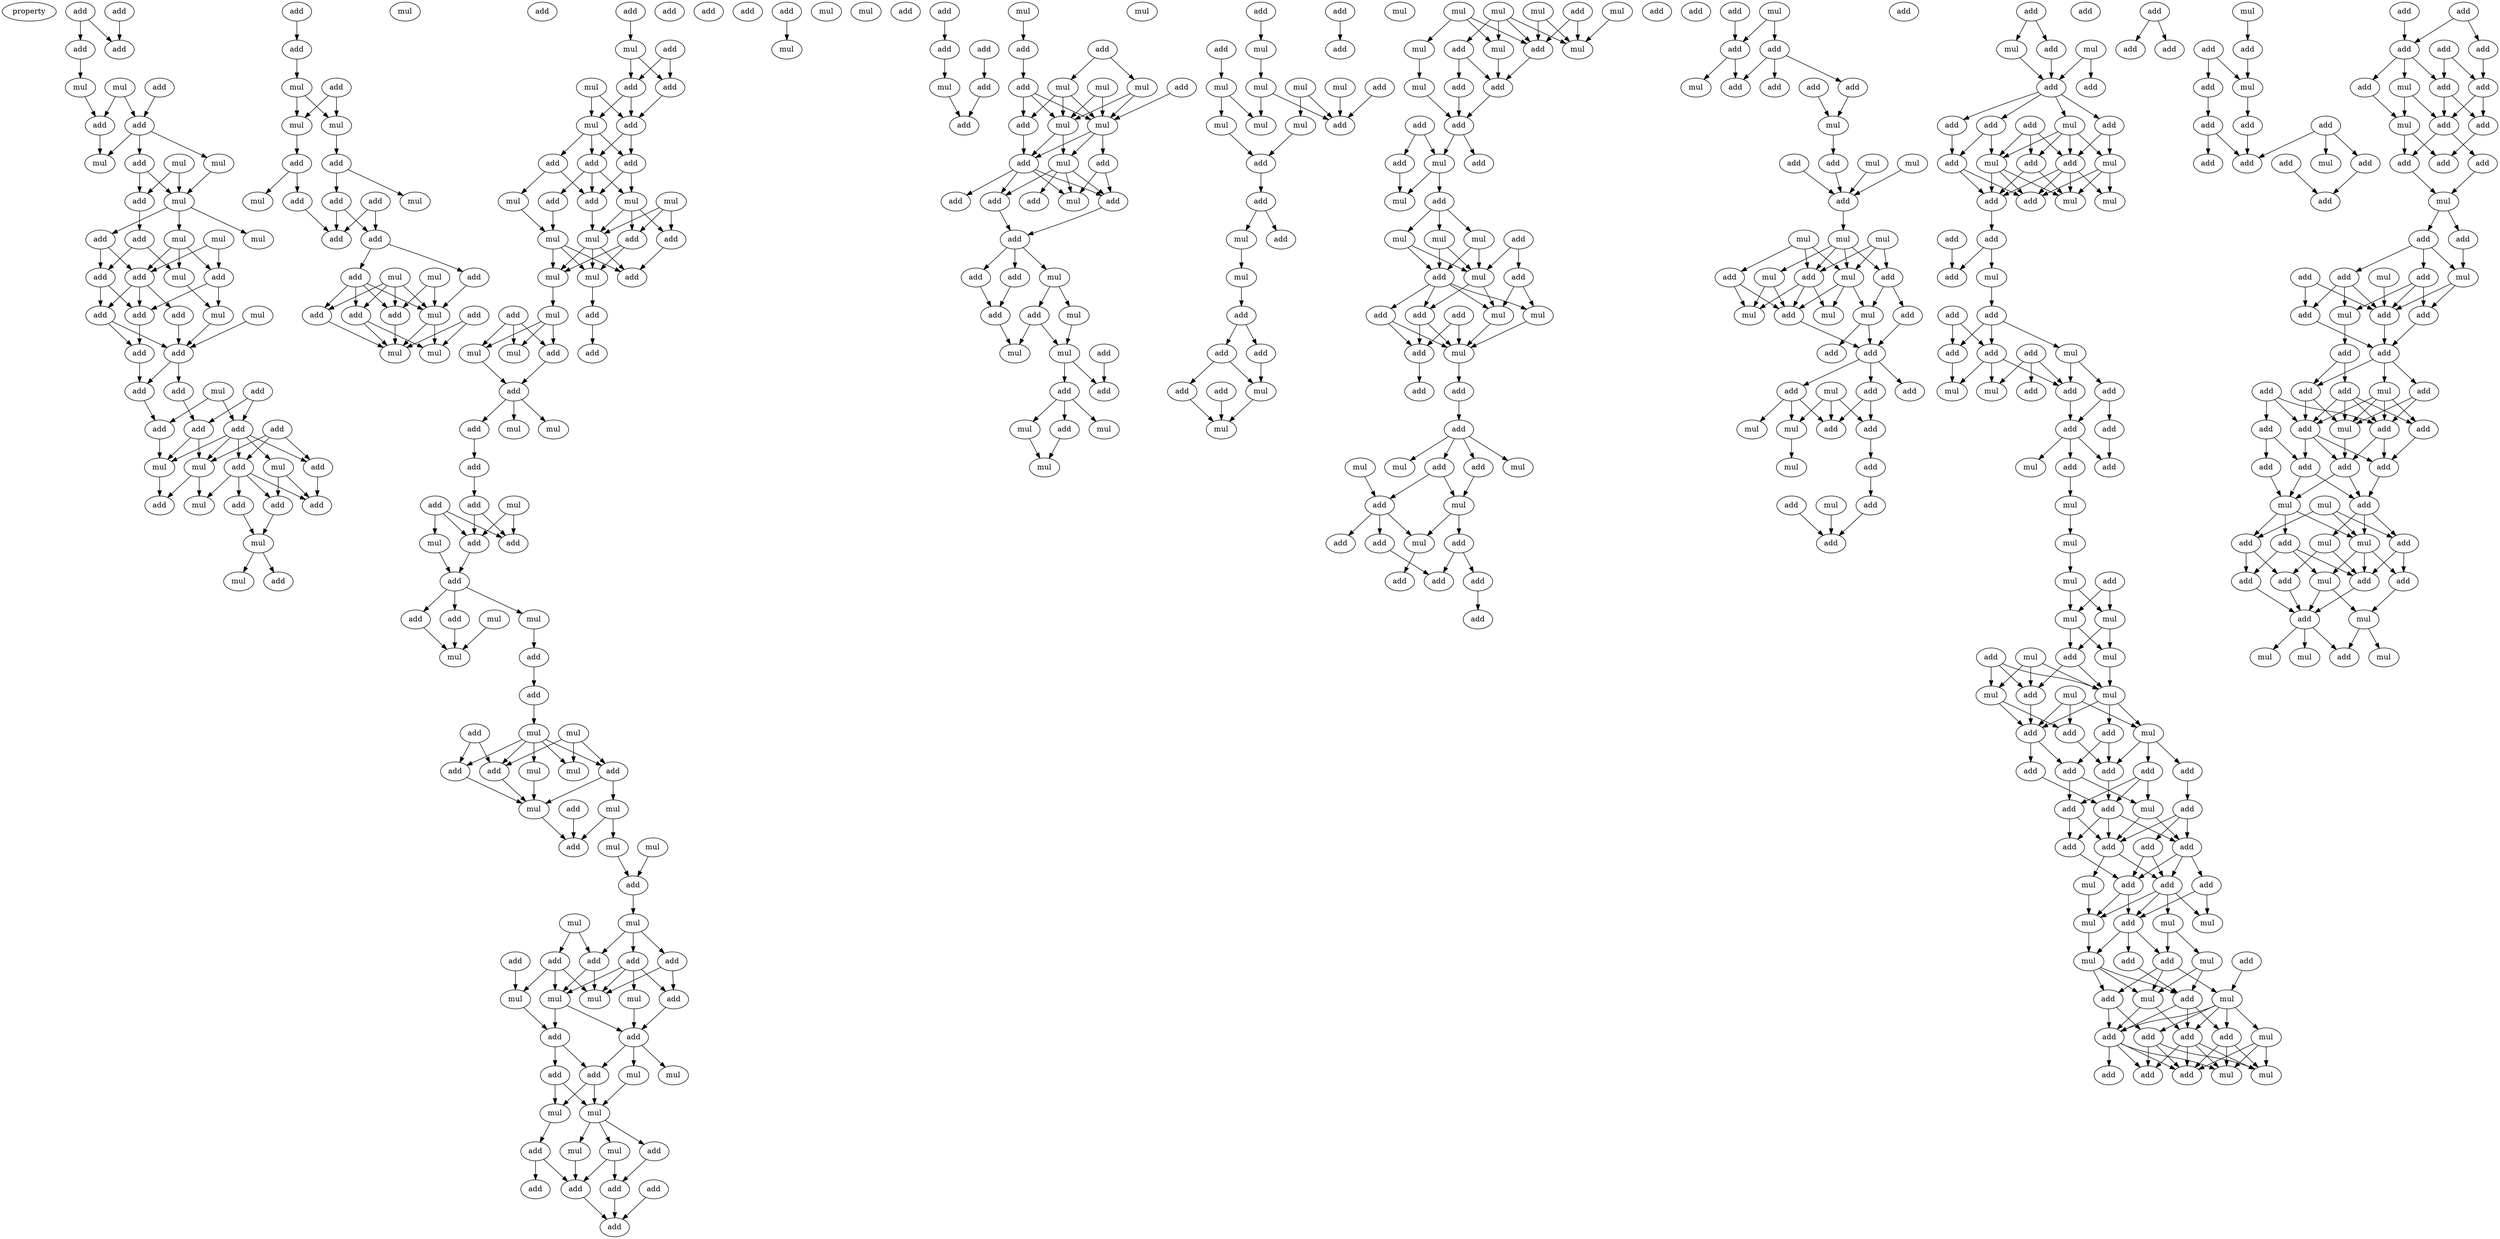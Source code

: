 digraph {
    node [fontcolor=black]
    property [mul=2,lf=1.0]
    0 [ label = add ];
    1 [ label = add ];
    2 [ label = add ];
    3 [ label = add ];
    4 [ label = mul ];
    5 [ label = add ];
    6 [ label = mul ];
    7 [ label = add ];
    8 [ label = add ];
    9 [ label = mul ];
    10 [ label = add ];
    11 [ label = mul ];
    12 [ label = mul ];
    13 [ label = add ];
    14 [ label = mul ];
    15 [ label = mul ];
    16 [ label = mul ];
    17 [ label = add ];
    18 [ label = mul ];
    19 [ label = add ];
    20 [ label = add ];
    21 [ label = add ];
    22 [ label = add ];
    23 [ label = mul ];
    24 [ label = mul ];
    25 [ label = mul ];
    26 [ label = add ];
    27 [ label = add ];
    28 [ label = add ];
    29 [ label = add ];
    30 [ label = add ];
    31 [ label = add ];
    32 [ label = add ];
    33 [ label = add ];
    34 [ label = mul ];
    35 [ label = add ];
    36 [ label = add ];
    37 [ label = add ];
    38 [ label = add ];
    39 [ label = mul ];
    40 [ label = add ];
    41 [ label = mul ];
    42 [ label = mul ];
    43 [ label = add ];
    44 [ label = add ];
    45 [ label = mul ];
    46 [ label = add ];
    47 [ label = add ];
    48 [ label = add ];
    49 [ label = mul ];
    50 [ label = add ];
    51 [ label = mul ];
    52 [ label = mul ];
    53 [ label = add ];
    54 [ label = add ];
    55 [ label = mul ];
    56 [ label = add ];
    57 [ label = add ];
    58 [ label = mul ];
    59 [ label = mul ];
    60 [ label = add ];
    61 [ label = add ];
    62 [ label = add ];
    63 [ label = mul ];
    64 [ label = add ];
    65 [ label = add ];
    66 [ label = mul ];
    67 [ label = add ];
    68 [ label = add ];
    69 [ label = mul ];
    70 [ label = mul ];
    71 [ label = add ];
    72 [ label = add ];
    73 [ label = add ];
    74 [ label = add ];
    75 [ label = add ];
    76 [ label = add ];
    77 [ label = mul ];
    78 [ label = mul ];
    79 [ label = mul ];
    80 [ label = add ];
    81 [ label = add ];
    82 [ label = mul ];
    83 [ label = add ];
    84 [ label = add ];
    85 [ label = add ];
    86 [ label = mul ];
    87 [ label = add ];
    88 [ label = mul ];
    89 [ label = add ];
    90 [ label = add ];
    91 [ label = add ];
    92 [ label = mul ];
    93 [ label = mul ];
    94 [ label = add ];
    95 [ label = mul ];
    96 [ label = add ];
    97 [ label = mul ];
    98 [ label = mul ];
    99 [ label = add ];
    100 [ label = add ];
    101 [ label = mul ];
    102 [ label = add ];
    103 [ label = mul ];
    104 [ label = add ];
    105 [ label = add ];
    106 [ label = mul ];
    107 [ label = add ];
    108 [ label = add ];
    109 [ label = mul ];
    110 [ label = mul ];
    111 [ label = add ];
    112 [ label = add ];
    113 [ label = add ];
    114 [ label = mul ];
    115 [ label = mul ];
    116 [ label = add ];
    117 [ label = add ];
    118 [ label = add ];
    119 [ label = add ];
    120 [ label = add ];
    121 [ label = mul ];
    122 [ label = add ];
    123 [ label = add ];
    124 [ label = mul ];
    125 [ label = mul ];
    126 [ label = add ];
    127 [ label = mul ];
    128 [ label = mul ];
    129 [ label = add ];
    130 [ label = add ];
    131 [ label = mul ];
    132 [ label = mul ];
    133 [ label = add ];
    134 [ label = add ];
    135 [ label = mul ];
    136 [ label = add ];
    137 [ label = mul ];
    138 [ label = mul ];
    139 [ label = add ];
    140 [ label = add ];
    141 [ label = add ];
    142 [ label = mul ];
    143 [ label = add ];
    144 [ label = mul ];
    145 [ label = mul ];
    146 [ label = add ];
    147 [ label = mul ];
    148 [ label = mul ];
    149 [ label = mul ];
    150 [ label = add ];
    151 [ label = mul ];
    152 [ label = mul ];
    153 [ label = add ];
    154 [ label = add ];
    155 [ label = add ];
    156 [ label = add ];
    157 [ label = add ];
    158 [ label = mul ];
    159 [ label = mul ];
    160 [ label = mul ];
    161 [ label = mul ];
    162 [ label = add ];
    163 [ label = add ];
    164 [ label = add ];
    165 [ label = mul ];
    166 [ label = add ];
    167 [ label = mul ];
    168 [ label = add ];
    169 [ label = mul ];
    170 [ label = mul ];
    171 [ label = mul ];
    172 [ label = add ];
    173 [ label = add ];
    174 [ label = mul ];
    175 [ label = add ];
    176 [ label = add ];
    177 [ label = add ];
    178 [ label = add ];
    179 [ label = add ];
    180 [ label = add ];
    181 [ label = add ];
    182 [ label = add ];
    183 [ label = add ];
    184 [ label = mul ];
    185 [ label = add ];
    186 [ label = mul ];
    187 [ label = add ];
    188 [ label = add ];
    189 [ label = add ];
    190 [ label = add ];
    191 [ label = add ];
    192 [ label = mul ];
    193 [ label = mul ];
    194 [ label = mul ];
    195 [ label = mul ];
    196 [ label = mul ];
    197 [ label = add ];
    198 [ label = add ];
    199 [ label = mul ];
    200 [ label = add ];
    201 [ label = add ];
    202 [ label = add ];
    203 [ label = add ];
    204 [ label = add ];
    205 [ label = mul ];
    206 [ label = add ];
    207 [ label = add ];
    208 [ label = add ];
    209 [ label = mul ];
    210 [ label = add ];
    211 [ label = mul ];
    212 [ label = add ];
    213 [ label = mul ];
    214 [ label = mul ];
    215 [ label = add ];
    216 [ label = add ];
    217 [ label = add ];
    218 [ label = add ];
    219 [ label = mul ];
    220 [ label = mul ];
    221 [ label = mul ];
    222 [ label = mul ];
    223 [ label = add ];
    224 [ label = add ];
    225 [ label = mul ];
    226 [ label = mul ];
    227 [ label = add ];
    228 [ label = mul ];
    229 [ label = mul ];
    230 [ label = mul ];
    231 [ label = mul ];
    232 [ label = mul ];
    233 [ label = add ];
    234 [ label = mul ];
    235 [ label = add ];
    236 [ label = add ];
    237 [ label = add ];
    238 [ label = mul ];
    239 [ label = add ];
    240 [ label = add ];
    241 [ label = mul ];
    242 [ label = add ];
    243 [ label = add ];
    244 [ label = add ];
    245 [ label = add ];
    246 [ label = add ];
    247 [ label = mul ];
    248 [ label = mul ];
    249 [ label = mul ];
    250 [ label = mul ];
    251 [ label = mul ];
    252 [ label = add ];
    253 [ label = mul ];
    254 [ label = mul ];
    255 [ label = add ];
    256 [ label = mul ];
    257 [ label = mul ];
    258 [ label = add ];
    259 [ label = mul ];
    260 [ label = mul ];
    261 [ label = add ];
    262 [ label = add ];
    263 [ label = add ];
    264 [ label = add ];
    265 [ label = add ];
    266 [ label = mul ];
    267 [ label = add ];
    268 [ label = add ];
    269 [ label = add ];
    270 [ label = mul ];
    271 [ label = mul ];
    272 [ label = mul ];
    273 [ label = mul ];
    274 [ label = add ];
    275 [ label = mul ];
    276 [ label = add ];
    277 [ label = add ];
    278 [ label = add ];
    279 [ label = add ];
    280 [ label = add ];
    281 [ label = mul ];
    282 [ label = mul ];
    283 [ label = mul ];
    284 [ label = add ];
    285 [ label = add ];
    286 [ label = add ];
    287 [ label = add ];
    288 [ label = mul ];
    289 [ label = add ];
    290 [ label = add ];
    291 [ label = mul ];
    292 [ label = mul ];
    293 [ label = mul ];
    294 [ label = add ];
    295 [ label = mul ];
    296 [ label = add ];
    297 [ label = add ];
    298 [ label = add ];
    299 [ label = add ];
    300 [ label = add ];
    301 [ label = add ];
    302 [ label = add ];
    303 [ label = add ];
    304 [ label = mul ];
    305 [ label = add ];
    306 [ label = add ];
    307 [ label = add ];
    308 [ label = mul ];
    309 [ label = add ];
    310 [ label = add ];
    311 [ label = add ];
    312 [ label = add ];
    313 [ label = mul ];
    314 [ label = add ];
    315 [ label = add ];
    316 [ label = mul ];
    317 [ label = mul ];
    318 [ label = add ];
    319 [ label = mul ];
    320 [ label = mul ];
    321 [ label = mul ];
    322 [ label = mul ];
    323 [ label = add ];
    324 [ label = add ];
    325 [ label = mul ];
    326 [ label = add ];
    327 [ label = mul ];
    328 [ label = add ];
    329 [ label = add ];
    330 [ label = mul ];
    331 [ label = mul ];
    332 [ label = add ];
    333 [ label = add ];
    334 [ label = add ];
    335 [ label = add ];
    336 [ label = add ];
    337 [ label = mul ];
    338 [ label = mul ];
    339 [ label = add ];
    340 [ label = mul ];
    341 [ label = add ];
    342 [ label = mul ];
    343 [ label = add ];
    344 [ label = add ];
    345 [ label = add ];
    346 [ label = mul ];
    347 [ label = add ];
    348 [ label = add ];
    349 [ label = add ];
    350 [ label = mul ];
    351 [ label = add ];
    352 [ label = mul ];
    353 [ label = add ];
    354 [ label = add ];
    355 [ label = add ];
    356 [ label = mul ];
    357 [ label = add ];
    358 [ label = add ];
    359 [ label = add ];
    360 [ label = mul ];
    361 [ label = mul ];
    362 [ label = add ];
    363 [ label = add ];
    364 [ label = add ];
    365 [ label = mul ];
    366 [ label = mul ];
    367 [ label = add ];
    368 [ label = add ];
    369 [ label = add ];
    370 [ label = add ];
    371 [ label = add ];
    372 [ label = mul ];
    373 [ label = add ];
    374 [ label = add ];
    375 [ label = add ];
    376 [ label = add ];
    377 [ label = mul ];
    378 [ label = add ];
    379 [ label = mul ];
    380 [ label = add ];
    381 [ label = mul ];
    382 [ label = add ];
    383 [ label = add ];
    384 [ label = add ];
    385 [ label = add ];
    386 [ label = add ];
    387 [ label = add ];
    388 [ label = mul ];
    389 [ label = mul ];
    390 [ label = add ];
    391 [ label = mul ];
    392 [ label = mul ];
    393 [ label = add ];
    394 [ label = mul ];
    395 [ label = mul ];
    396 [ label = add ];
    397 [ label = mul ];
    398 [ label = mul ];
    399 [ label = add ];
    400 [ label = mul ];
    401 [ label = mul ];
    402 [ label = mul ];
    403 [ label = add ];
    404 [ label = add ];
    405 [ label = add ];
    406 [ label = add ];
    407 [ label = mul ];
    408 [ label = add ];
    409 [ label = add ];
    410 [ label = add ];
    411 [ label = add ];
    412 [ label = add ];
    413 [ label = add ];
    414 [ label = add ];
    415 [ label = add ];
    416 [ label = mul ];
    417 [ label = add ];
    418 [ label = add ];
    419 [ label = add ];
    420 [ label = add ];
    421 [ label = mul ];
    422 [ label = add ];
    423 [ label = add ];
    424 [ label = add ];
    425 [ label = add ];
    426 [ label = mul ];
    427 [ label = mul ];
    428 [ label = mul ];
    429 [ label = mul ];
    430 [ label = add ];
    431 [ label = add ];
    432 [ label = add ];
    433 [ label = mul ];
    434 [ label = add ];
    435 [ label = add ];
    436 [ label = mul ];
    437 [ label = mul ];
    438 [ label = add ];
    439 [ label = add ];
    440 [ label = add ];
    441 [ label = add ];
    442 [ label = mul ];
    443 [ label = add ];
    444 [ label = add ];
    445 [ label = add ];
    446 [ label = mul ];
    447 [ label = mul ];
    448 [ label = add ];
    449 [ label = add ];
    450 [ label = add ];
    451 [ label = mul ];
    452 [ label = add ];
    453 [ label = add ];
    454 [ label = mul ];
    455 [ label = add ];
    456 [ label = add ];
    457 [ label = add ];
    458 [ label = add ];
    459 [ label = add ];
    460 [ label = add ];
    461 [ label = add ];
    462 [ label = mul ];
    463 [ label = add ];
    464 [ label = add ];
    465 [ label = add ];
    466 [ label = add ];
    467 [ label = add ];
    468 [ label = add ];
    469 [ label = add ];
    470 [ label = add ];
    471 [ label = mul ];
    472 [ label = add ];
    473 [ label = add ];
    474 [ label = mul ];
    475 [ label = add ];
    476 [ label = add ];
    477 [ label = add ];
    478 [ label = add ];
    479 [ label = add ];
    480 [ label = mul ];
    481 [ label = add ];
    482 [ label = add ];
    483 [ label = add ];
    484 [ label = mul ];
    485 [ label = mul ];
    486 [ label = add ];
    487 [ label = add ];
    488 [ label = add ];
    489 [ label = add ];
    490 [ label = add ];
    491 [ label = mul ];
    492 [ label = add ];
    493 [ label = add ];
    494 [ label = add ];
    495 [ label = add ];
    496 [ label = add ];
    497 [ label = add ];
    498 [ label = mul ];
    499 [ label = add ];
    500 [ label = add ];
    501 [ label = mul ];
    502 [ label = add ];
    503 [ label = add ];
    504 [ label = add ];
    505 [ label = add ];
    506 [ label = add ];
    507 [ label = add ];
    508 [ label = mul ];
    509 [ label = mul ];
    510 [ label = add ];
    511 [ label = add ];
    512 [ label = add ];
    513 [ label = mul ];
    514 [ label = add ];
    515 [ label = mul ];
    516 [ label = mul ];
    517 [ label = add ];
    518 [ label = add ];
    519 [ label = add ];
    520 [ label = add ];
    521 [ label = mul ];
    522 [ label = add ];
    523 [ label = mul ];
    524 [ label = mul ];
    525 [ label = mul ];
    526 [ label = add ];
    0 -> 2 [ name = 0 ];
    0 -> 3 [ name = 1 ];
    1 -> 3 [ name = 2 ];
    2 -> 4 [ name = 3 ];
    4 -> 7 [ name = 4 ];
    5 -> 8 [ name = 5 ];
    6 -> 7 [ name = 6 ];
    6 -> 8 [ name = 7 ];
    7 -> 12 [ name = 8 ];
    8 -> 10 [ name = 9 ];
    8 -> 11 [ name = 10 ];
    8 -> 12 [ name = 11 ];
    9 -> 13 [ name = 12 ];
    9 -> 14 [ name = 13 ];
    10 -> 13 [ name = 14 ];
    10 -> 14 [ name = 15 ];
    11 -> 14 [ name = 16 ];
    13 -> 17 [ name = 17 ];
    14 -> 15 [ name = 18 ];
    14 -> 16 [ name = 19 ];
    14 -> 19 [ name = 20 ];
    15 -> 20 [ name = 21 ];
    15 -> 21 [ name = 22 ];
    15 -> 23 [ name = 23 ];
    17 -> 22 [ name = 24 ];
    17 -> 23 [ name = 25 ];
    18 -> 20 [ name = 26 ];
    18 -> 21 [ name = 27 ];
    19 -> 20 [ name = 28 ];
    19 -> 22 [ name = 29 ];
    20 -> 26 [ name = 30 ];
    20 -> 27 [ name = 31 ];
    20 -> 28 [ name = 32 ];
    21 -> 24 [ name = 33 ];
    21 -> 26 [ name = 34 ];
    22 -> 26 [ name = 35 ];
    22 -> 28 [ name = 36 ];
    23 -> 24 [ name = 37 ];
    24 -> 29 [ name = 38 ];
    25 -> 29 [ name = 39 ];
    26 -> 30 [ name = 40 ];
    27 -> 29 [ name = 41 ];
    28 -> 29 [ name = 42 ];
    28 -> 30 [ name = 43 ];
    29 -> 31 [ name = 44 ];
    29 -> 33 [ name = 45 ];
    30 -> 31 [ name = 46 ];
    31 -> 36 [ name = 47 ];
    32 -> 35 [ name = 48 ];
    32 -> 37 [ name = 49 ];
    33 -> 35 [ name = 50 ];
    34 -> 36 [ name = 51 ];
    34 -> 37 [ name = 52 ];
    35 -> 39 [ name = 53 ];
    35 -> 41 [ name = 54 ];
    36 -> 41 [ name = 55 ];
    37 -> 39 [ name = 56 ];
    37 -> 40 [ name = 57 ];
    37 -> 41 [ name = 58 ];
    37 -> 42 [ name = 59 ];
    37 -> 43 [ name = 60 ];
    38 -> 39 [ name = 61 ];
    38 -> 40 [ name = 62 ];
    38 -> 43 [ name = 63 ];
    39 -> 45 [ name = 64 ];
    39 -> 47 [ name = 65 ];
    40 -> 44 [ name = 66 ];
    40 -> 45 [ name = 67 ];
    40 -> 46 [ name = 68 ];
    40 -> 48 [ name = 69 ];
    41 -> 47 [ name = 70 ];
    42 -> 44 [ name = 71 ];
    42 -> 46 [ name = 72 ];
    43 -> 46 [ name = 73 ];
    44 -> 49 [ name = 74 ];
    48 -> 49 [ name = 75 ];
    49 -> 52 [ name = 76 ];
    49 -> 53 [ name = 77 ];
    50 -> 54 [ name = 78 ];
    54 -> 55 [ name = 79 ];
    55 -> 58 [ name = 80 ];
    55 -> 59 [ name = 81 ];
    56 -> 58 [ name = 82 ];
    56 -> 59 [ name = 83 ];
    58 -> 61 [ name = 84 ];
    59 -> 60 [ name = 85 ];
    60 -> 63 [ name = 86 ];
    60 -> 65 [ name = 87 ];
    61 -> 64 [ name = 88 ];
    61 -> 66 [ name = 89 ];
    62 -> 67 [ name = 90 ];
    62 -> 68 [ name = 91 ];
    64 -> 68 [ name = 92 ];
    65 -> 67 [ name = 93 ];
    65 -> 68 [ name = 94 ];
    67 -> 71 [ name = 95 ];
    67 -> 72 [ name = 96 ];
    69 -> 73 [ name = 97 ];
    69 -> 77 [ name = 98 ];
    70 -> 73 [ name = 99 ];
    70 -> 75 [ name = 100 ];
    70 -> 76 [ name = 101 ];
    70 -> 77 [ name = 102 ];
    71 -> 73 [ name = 103 ];
    71 -> 75 [ name = 104 ];
    71 -> 76 [ name = 105 ];
    71 -> 77 [ name = 106 ];
    72 -> 77 [ name = 107 ];
    73 -> 78 [ name = 108 ];
    74 -> 78 [ name = 109 ];
    74 -> 79 [ name = 110 ];
    75 -> 78 [ name = 111 ];
    75 -> 79 [ name = 112 ];
    76 -> 78 [ name = 113 ];
    77 -> 78 [ name = 114 ];
    77 -> 79 [ name = 115 ];
    80 -> 82 [ name = 116 ];
    81 -> 84 [ name = 117 ];
    81 -> 85 [ name = 118 ];
    82 -> 84 [ name = 119 ];
    82 -> 85 [ name = 120 ];
    84 -> 87 [ name = 121 ];
    85 -> 87 [ name = 122 ];
    85 -> 88 [ name = 123 ];
    86 -> 87 [ name = 124 ];
    86 -> 88 [ name = 125 ];
    87 -> 89 [ name = 126 ];
    87 -> 91 [ name = 127 ];
    88 -> 89 [ name = 128 ];
    88 -> 90 [ name = 129 ];
    88 -> 91 [ name = 130 ];
    89 -> 92 [ name = 131 ];
    89 -> 94 [ name = 132 ];
    90 -> 93 [ name = 133 ];
    90 -> 94 [ name = 134 ];
    91 -> 92 [ name = 135 ];
    91 -> 94 [ name = 136 ];
    91 -> 96 [ name = 137 ];
    92 -> 97 [ name = 138 ];
    92 -> 99 [ name = 139 ];
    92 -> 100 [ name = 140 ];
    93 -> 98 [ name = 141 ];
    94 -> 97 [ name = 142 ];
    95 -> 97 [ name = 143 ];
    95 -> 99 [ name = 144 ];
    95 -> 100 [ name = 145 ];
    96 -> 98 [ name = 146 ];
    97 -> 101 [ name = 147 ];
    97 -> 102 [ name = 148 ];
    97 -> 103 [ name = 149 ];
    98 -> 101 [ name = 150 ];
    98 -> 102 [ name = 151 ];
    98 -> 103 [ name = 152 ];
    99 -> 101 [ name = 153 ];
    99 -> 103 [ name = 154 ];
    100 -> 102 [ name = 155 ];
    101 -> 106 [ name = 156 ];
    103 -> 104 [ name = 157 ];
    104 -> 107 [ name = 158 ];
    105 -> 108 [ name = 159 ];
    105 -> 109 [ name = 160 ];
    105 -> 110 [ name = 161 ];
    106 -> 108 [ name = 162 ];
    106 -> 109 [ name = 163 ];
    106 -> 110 [ name = 164 ];
    108 -> 111 [ name = 165 ];
    110 -> 111 [ name = 166 ];
    111 -> 112 [ name = 167 ];
    111 -> 114 [ name = 168 ];
    111 -> 115 [ name = 169 ];
    112 -> 117 [ name = 170 ];
    117 -> 118 [ name = 171 ];
    118 -> 122 [ name = 172 ];
    118 -> 123 [ name = 173 ];
    119 -> 125 [ name = 174 ];
    120 -> 122 [ name = 175 ];
    120 -> 123 [ name = 176 ];
    120 -> 124 [ name = 177 ];
    121 -> 122 [ name = 178 ];
    121 -> 123 [ name = 179 ];
    123 -> 126 [ name = 180 ];
    124 -> 126 [ name = 181 ];
    126 -> 129 [ name = 182 ];
    126 -> 130 [ name = 183 ];
    126 -> 131 [ name = 184 ];
    128 -> 132 [ name = 185 ];
    129 -> 132 [ name = 186 ];
    130 -> 132 [ name = 187 ];
    131 -> 133 [ name = 188 ];
    133 -> 134 [ name = 189 ];
    134 -> 135 [ name = 190 ];
    135 -> 138 [ name = 191 ];
    135 -> 139 [ name = 192 ];
    135 -> 140 [ name = 193 ];
    135 -> 141 [ name = 194 ];
    135 -> 142 [ name = 195 ];
    136 -> 139 [ name = 196 ];
    136 -> 140 [ name = 197 ];
    137 -> 140 [ name = 198 ];
    137 -> 141 [ name = 199 ];
    137 -> 142 [ name = 200 ];
    138 -> 145 [ name = 201 ];
    139 -> 145 [ name = 202 ];
    140 -> 145 [ name = 203 ];
    141 -> 144 [ name = 204 ];
    141 -> 145 [ name = 205 ];
    143 -> 146 [ name = 206 ];
    144 -> 146 [ name = 207 ];
    144 -> 149 [ name = 208 ];
    145 -> 146 [ name = 209 ];
    148 -> 150 [ name = 210 ];
    149 -> 150 [ name = 211 ];
    150 -> 151 [ name = 212 ];
    151 -> 153 [ name = 213 ];
    151 -> 154 [ name = 214 ];
    151 -> 157 [ name = 215 ];
    152 -> 153 [ name = 216 ];
    152 -> 156 [ name = 217 ];
    153 -> 158 [ name = 218 ];
    153 -> 160 [ name = 219 ];
    154 -> 158 [ name = 220 ];
    154 -> 160 [ name = 221 ];
    154 -> 161 [ name = 222 ];
    154 -> 162 [ name = 223 ];
    155 -> 159 [ name = 224 ];
    156 -> 158 [ name = 225 ];
    156 -> 159 [ name = 226 ];
    156 -> 160 [ name = 227 ];
    157 -> 158 [ name = 228 ];
    157 -> 162 [ name = 229 ];
    159 -> 164 [ name = 230 ];
    160 -> 163 [ name = 231 ];
    160 -> 164 [ name = 232 ];
    161 -> 163 [ name = 233 ];
    162 -> 163 [ name = 234 ];
    163 -> 165 [ name = 235 ];
    163 -> 166 [ name = 236 ];
    163 -> 167 [ name = 237 ];
    164 -> 166 [ name = 238 ];
    164 -> 168 [ name = 239 ];
    165 -> 170 [ name = 240 ];
    166 -> 169 [ name = 241 ];
    166 -> 170 [ name = 242 ];
    168 -> 169 [ name = 243 ];
    168 -> 170 [ name = 244 ];
    169 -> 172 [ name = 245 ];
    170 -> 171 [ name = 246 ];
    170 -> 173 [ name = 247 ];
    170 -> 174 [ name = 248 ];
    171 -> 176 [ name = 249 ];
    171 -> 177 [ name = 250 ];
    172 -> 176 [ name = 251 ];
    172 -> 178 [ name = 252 ];
    173 -> 177 [ name = 253 ];
    174 -> 176 [ name = 254 ];
    175 -> 179 [ name = 255 ];
    176 -> 179 [ name = 256 ];
    177 -> 179 [ name = 257 ];
    181 -> 182 [ name = 258 ];
    182 -> 184 [ name = 259 ];
    183 -> 185 [ name = 260 ];
    184 -> 187 [ name = 261 ];
    185 -> 187 [ name = 262 ];
    186 -> 189 [ name = 263 ];
    188 -> 193 [ name = 264 ];
    188 -> 194 [ name = 265 ];
    189 -> 190 [ name = 266 ];
    190 -> 195 [ name = 267 ];
    190 -> 196 [ name = 268 ];
    190 -> 197 [ name = 269 ];
    191 -> 195 [ name = 270 ];
    192 -> 195 [ name = 271 ];
    192 -> 196 [ name = 272 ];
    193 -> 195 [ name = 273 ];
    193 -> 196 [ name = 274 ];
    194 -> 195 [ name = 275 ];
    194 -> 196 [ name = 276 ];
    194 -> 197 [ name = 277 ];
    195 -> 198 [ name = 278 ];
    195 -> 199 [ name = 279 ];
    195 -> 200 [ name = 280 ];
    196 -> 199 [ name = 281 ];
    196 -> 200 [ name = 282 ];
    197 -> 200 [ name = 283 ];
    198 -> 204 [ name = 284 ];
    198 -> 205 [ name = 285 ];
    199 -> 201 [ name = 286 ];
    199 -> 202 [ name = 287 ];
    199 -> 204 [ name = 288 ];
    199 -> 205 [ name = 289 ];
    200 -> 201 [ name = 290 ];
    200 -> 203 [ name = 291 ];
    200 -> 204 [ name = 292 ];
    200 -> 205 [ name = 293 ];
    201 -> 206 [ name = 294 ];
    204 -> 206 [ name = 295 ];
    206 -> 207 [ name = 296 ];
    206 -> 208 [ name = 297 ];
    206 -> 209 [ name = 298 ];
    207 -> 210 [ name = 299 ];
    208 -> 210 [ name = 300 ];
    209 -> 211 [ name = 301 ];
    209 -> 212 [ name = 302 ];
    210 -> 214 [ name = 303 ];
    211 -> 213 [ name = 304 ];
    212 -> 213 [ name = 305 ];
    212 -> 214 [ name = 306 ];
    213 -> 216 [ name = 307 ];
    213 -> 217 [ name = 308 ];
    215 -> 217 [ name = 309 ];
    216 -> 218 [ name = 310 ];
    216 -> 219 [ name = 311 ];
    216 -> 220 [ name = 312 ];
    218 -> 222 [ name = 313 ];
    219 -> 222 [ name = 314 ];
    223 -> 225 [ name = 315 ];
    224 -> 228 [ name = 316 ];
    225 -> 230 [ name = 317 ];
    226 -> 232 [ name = 318 ];
    226 -> 233 [ name = 319 ];
    227 -> 233 [ name = 320 ];
    228 -> 231 [ name = 321 ];
    228 -> 234 [ name = 322 ];
    229 -> 233 [ name = 323 ];
    230 -> 231 [ name = 324 ];
    230 -> 233 [ name = 325 ];
    232 -> 235 [ name = 326 ];
    234 -> 235 [ name = 327 ];
    235 -> 236 [ name = 328 ];
    236 -> 238 [ name = 329 ];
    236 -> 239 [ name = 330 ];
    237 -> 240 [ name = 331 ];
    238 -> 241 [ name = 332 ];
    241 -> 242 [ name = 333 ];
    242 -> 243 [ name = 334 ];
    242 -> 244 [ name = 335 ];
    243 -> 245 [ name = 336 ];
    243 -> 247 [ name = 337 ];
    244 -> 247 [ name = 338 ];
    245 -> 248 [ name = 339 ];
    246 -> 248 [ name = 340 ];
    247 -> 248 [ name = 341 ];
    250 -> 256 [ name = 342 ];
    250 -> 258 [ name = 343 ];
    250 -> 259 [ name = 344 ];
    251 -> 257 [ name = 345 ];
    251 -> 258 [ name = 346 ];
    252 -> 257 [ name = 347 ];
    252 -> 258 [ name = 348 ];
    253 -> 255 [ name = 349 ];
    253 -> 256 [ name = 350 ];
    253 -> 257 [ name = 351 ];
    253 -> 258 [ name = 352 ];
    254 -> 257 [ name = 353 ];
    255 -> 261 [ name = 354 ];
    255 -> 262 [ name = 355 ];
    256 -> 262 [ name = 356 ];
    258 -> 262 [ name = 357 ];
    259 -> 260 [ name = 358 ];
    260 -> 264 [ name = 359 ];
    261 -> 264 [ name = 360 ];
    262 -> 264 [ name = 361 ];
    263 -> 266 [ name = 362 ];
    263 -> 268 [ name = 363 ];
    264 -> 266 [ name = 364 ];
    264 -> 267 [ name = 365 ];
    266 -> 269 [ name = 366 ];
    266 -> 270 [ name = 367 ];
    268 -> 270 [ name = 368 ];
    269 -> 271 [ name = 369 ];
    269 -> 272 [ name = 370 ];
    269 -> 273 [ name = 371 ];
    271 -> 275 [ name = 372 ];
    271 -> 276 [ name = 373 ];
    272 -> 275 [ name = 374 ];
    272 -> 276 [ name = 375 ];
    273 -> 275 [ name = 376 ];
    273 -> 276 [ name = 377 ];
    274 -> 275 [ name = 378 ];
    274 -> 277 [ name = 379 ];
    275 -> 279 [ name = 380 ];
    275 -> 282 [ name = 381 ];
    276 -> 278 [ name = 382 ];
    276 -> 279 [ name = 383 ];
    276 -> 281 [ name = 384 ];
    276 -> 282 [ name = 385 ];
    277 -> 281 [ name = 386 ];
    277 -> 282 [ name = 387 ];
    278 -> 283 [ name = 388 ];
    278 -> 284 [ name = 389 ];
    279 -> 283 [ name = 390 ];
    279 -> 284 [ name = 391 ];
    280 -> 283 [ name = 392 ];
    280 -> 284 [ name = 393 ];
    281 -> 283 [ name = 394 ];
    282 -> 283 [ name = 395 ];
    283 -> 285 [ name = 396 ];
    284 -> 286 [ name = 397 ];
    285 -> 287 [ name = 398 ];
    287 -> 288 [ name = 399 ];
    287 -> 289 [ name = 400 ];
    287 -> 290 [ name = 401 ];
    287 -> 292 [ name = 402 ];
    289 -> 293 [ name = 403 ];
    289 -> 294 [ name = 404 ];
    290 -> 293 [ name = 405 ];
    291 -> 294 [ name = 406 ];
    293 -> 295 [ name = 407 ];
    293 -> 297 [ name = 408 ];
    294 -> 295 [ name = 409 ];
    294 -> 298 [ name = 410 ];
    294 -> 299 [ name = 411 ];
    295 -> 301 [ name = 412 ];
    297 -> 300 [ name = 413 ];
    297 -> 302 [ name = 414 ];
    299 -> 300 [ name = 415 ];
    302 -> 303 [ name = 416 ];
    304 -> 306 [ name = 417 ];
    304 -> 307 [ name = 418 ];
    305 -> 306 [ name = 419 ];
    306 -> 308 [ name = 420 ];
    306 -> 311 [ name = 421 ];
    307 -> 309 [ name = 422 ];
    307 -> 311 [ name = 423 ];
    307 -> 312 [ name = 424 ];
    310 -> 313 [ name = 425 ];
    312 -> 313 [ name = 426 ];
    313 -> 315 [ name = 427 ];
    314 -> 318 [ name = 428 ];
    315 -> 318 [ name = 429 ];
    316 -> 318 [ name = 430 ];
    317 -> 318 [ name = 431 ];
    318 -> 321 [ name = 432 ];
    319 -> 324 [ name = 433 ];
    319 -> 325 [ name = 434 ];
    319 -> 326 [ name = 435 ];
    320 -> 323 [ name = 436 ];
    320 -> 324 [ name = 437 ];
    320 -> 325 [ name = 438 ];
    321 -> 322 [ name = 439 ];
    321 -> 323 [ name = 440 ];
    321 -> 324 [ name = 441 ];
    321 -> 325 [ name = 442 ];
    322 -> 327 [ name = 443 ];
    322 -> 328 [ name = 444 ];
    323 -> 329 [ name = 445 ];
    323 -> 331 [ name = 446 ];
    324 -> 327 [ name = 447 ];
    324 -> 328 [ name = 448 ];
    324 -> 330 [ name = 449 ];
    325 -> 328 [ name = 450 ];
    325 -> 330 [ name = 451 ];
    325 -> 331 [ name = 452 ];
    326 -> 327 [ name = 453 ];
    326 -> 328 [ name = 454 ];
    328 -> 332 [ name = 455 ];
    329 -> 332 [ name = 456 ];
    331 -> 332 [ name = 457 ];
    331 -> 333 [ name = 458 ];
    332 -> 334 [ name = 459 ];
    332 -> 335 [ name = 460 ];
    332 -> 336 [ name = 461 ];
    334 -> 338 [ name = 462 ];
    334 -> 340 [ name = 463 ];
    334 -> 341 [ name = 464 ];
    336 -> 339 [ name = 465 ];
    336 -> 341 [ name = 466 ];
    337 -> 339 [ name = 467 ];
    337 -> 340 [ name = 468 ];
    337 -> 341 [ name = 469 ];
    339 -> 343 [ name = 470 ];
    340 -> 342 [ name = 471 ];
    343 -> 347 [ name = 472 ];
    344 -> 348 [ name = 473 ];
    346 -> 348 [ name = 474 ];
    347 -> 348 [ name = 475 ];
    349 -> 350 [ name = 476 ];
    349 -> 351 [ name = 477 ];
    350 -> 354 [ name = 478 ];
    351 -> 354 [ name = 479 ];
    352 -> 353 [ name = 480 ];
    352 -> 354 [ name = 481 ];
    354 -> 356 [ name = 482 ];
    354 -> 357 [ name = 483 ];
    354 -> 358 [ name = 484 ];
    354 -> 359 [ name = 485 ];
    355 -> 360 [ name = 486 ];
    355 -> 362 [ name = 487 ];
    355 -> 364 [ name = 488 ];
    356 -> 360 [ name = 489 ];
    356 -> 361 [ name = 490 ];
    356 -> 362 [ name = 491 ];
    356 -> 364 [ name = 492 ];
    357 -> 363 [ name = 493 ];
    358 -> 361 [ name = 494 ];
    358 -> 362 [ name = 495 ];
    359 -> 360 [ name = 496 ];
    359 -> 363 [ name = 497 ];
    360 -> 366 [ name = 498 ];
    360 -> 367 [ name = 499 ];
    360 -> 368 [ name = 500 ];
    361 -> 365 [ name = 501 ];
    361 -> 366 [ name = 502 ];
    361 -> 367 [ name = 503 ];
    362 -> 365 [ name = 504 ];
    362 -> 366 [ name = 505 ];
    362 -> 367 [ name = 506 ];
    362 -> 368 [ name = 507 ];
    363 -> 367 [ name = 508 ];
    363 -> 368 [ name = 509 ];
    364 -> 366 [ name = 510 ];
    364 -> 368 [ name = 511 ];
    368 -> 370 [ name = 512 ];
    369 -> 371 [ name = 513 ];
    370 -> 371 [ name = 514 ];
    370 -> 372 [ name = 515 ];
    372 -> 373 [ name = 516 ];
    373 -> 375 [ name = 517 ];
    373 -> 377 [ name = 518 ];
    373 -> 378 [ name = 519 ];
    374 -> 375 [ name = 520 ];
    374 -> 378 [ name = 521 ];
    375 -> 381 [ name = 522 ];
    376 -> 379 [ name = 523 ];
    376 -> 382 [ name = 524 ];
    376 -> 383 [ name = 525 ];
    377 -> 380 [ name = 526 ];
    377 -> 382 [ name = 527 ];
    378 -> 379 [ name = 528 ];
    378 -> 381 [ name = 529 ];
    378 -> 382 [ name = 530 ];
    380 -> 384 [ name = 531 ];
    380 -> 385 [ name = 532 ];
    382 -> 385 [ name = 533 ];
    384 -> 387 [ name = 534 ];
    385 -> 386 [ name = 535 ];
    385 -> 387 [ name = 536 ];
    385 -> 388 [ name = 537 ];
    386 -> 389 [ name = 538 ];
    389 -> 391 [ name = 539 ];
    391 -> 392 [ name = 540 ];
    392 -> 394 [ name = 541 ];
    392 -> 395 [ name = 542 ];
    393 -> 394 [ name = 543 ];
    393 -> 395 [ name = 544 ];
    394 -> 398 [ name = 545 ];
    394 -> 399 [ name = 546 ];
    395 -> 398 [ name = 547 ];
    395 -> 399 [ name = 548 ];
    396 -> 401 [ name = 549 ];
    396 -> 402 [ name = 550 ];
    396 -> 403 [ name = 551 ];
    397 -> 401 [ name = 552 ];
    397 -> 402 [ name = 553 ];
    397 -> 403 [ name = 554 ];
    398 -> 401 [ name = 555 ];
    399 -> 401 [ name = 556 ];
    399 -> 403 [ name = 557 ];
    400 -> 404 [ name = 558 ];
    400 -> 406 [ name = 559 ];
    400 -> 407 [ name = 560 ];
    401 -> 404 [ name = 561 ];
    401 -> 405 [ name = 562 ];
    401 -> 407 [ name = 563 ];
    402 -> 404 [ name = 564 ];
    402 -> 406 [ name = 565 ];
    403 -> 404 [ name = 566 ];
    404 -> 408 [ name = 567 ];
    404 -> 409 [ name = 568 ];
    405 -> 409 [ name = 569 ];
    405 -> 410 [ name = 570 ];
    406 -> 410 [ name = 571 ];
    407 -> 410 [ name = 572 ];
    407 -> 411 [ name = 573 ];
    407 -> 412 [ name = 574 ];
    408 -> 414 [ name = 575 ];
    409 -> 415 [ name = 576 ];
    409 -> 416 [ name = 577 ];
    410 -> 414 [ name = 578 ];
    411 -> 413 [ name = 579 ];
    412 -> 414 [ name = 580 ];
    412 -> 415 [ name = 581 ];
    412 -> 416 [ name = 582 ];
    413 -> 418 [ name = 583 ];
    413 -> 419 [ name = 584 ];
    413 -> 420 [ name = 585 ];
    414 -> 417 [ name = 586 ];
    414 -> 419 [ name = 587 ];
    414 -> 420 [ name = 588 ];
    415 -> 417 [ name = 589 ];
    415 -> 419 [ name = 590 ];
    416 -> 419 [ name = 591 ];
    416 -> 420 [ name = 592 ];
    417 -> 424 [ name = 593 ];
    418 -> 422 [ name = 594 ];
    418 -> 424 [ name = 595 ];
    419 -> 421 [ name = 596 ];
    419 -> 422 [ name = 597 ];
    420 -> 422 [ name = 598 ];
    420 -> 423 [ name = 599 ];
    420 -> 424 [ name = 600 ];
    421 -> 428 [ name = 601 ];
    422 -> 425 [ name = 602 ];
    422 -> 426 [ name = 603 ];
    422 -> 427 [ name = 604 ];
    422 -> 428 [ name = 605 ];
    423 -> 425 [ name = 606 ];
    423 -> 427 [ name = 607 ];
    424 -> 425 [ name = 608 ];
    424 -> 428 [ name = 609 ];
    425 -> 429 [ name = 610 ];
    425 -> 431 [ name = 611 ];
    425 -> 432 [ name = 612 ];
    426 -> 431 [ name = 613 ];
    426 -> 433 [ name = 614 ];
    428 -> 429 [ name = 615 ];
    429 -> 434 [ name = 616 ];
    429 -> 435 [ name = 617 ];
    429 -> 436 [ name = 618 ];
    430 -> 437 [ name = 619 ];
    431 -> 435 [ name = 620 ];
    431 -> 436 [ name = 621 ];
    431 -> 437 [ name = 622 ];
    432 -> 434 [ name = 623 ];
    433 -> 434 [ name = 624 ];
    433 -> 436 [ name = 625 ];
    434 -> 438 [ name = 626 ];
    434 -> 439 [ name = 627 ];
    434 -> 441 [ name = 628 ];
    435 -> 438 [ name = 629 ];
    435 -> 440 [ name = 630 ];
    436 -> 438 [ name = 631 ];
    436 -> 441 [ name = 632 ];
    437 -> 438 [ name = 633 ];
    437 -> 439 [ name = 634 ];
    437 -> 440 [ name = 635 ];
    437 -> 441 [ name = 636 ];
    437 -> 442 [ name = 637 ];
    438 -> 443 [ name = 638 ];
    438 -> 444 [ name = 639 ];
    438 -> 445 [ name = 640 ];
    438 -> 446 [ name = 641 ];
    439 -> 445 [ name = 642 ];
    439 -> 446 [ name = 643 ];
    439 -> 447 [ name = 644 ];
    440 -> 444 [ name = 645 ];
    440 -> 445 [ name = 646 ];
    440 -> 447 [ name = 647 ];
    441 -> 444 [ name = 648 ];
    441 -> 445 [ name = 649 ];
    441 -> 446 [ name = 650 ];
    441 -> 447 [ name = 651 ];
    442 -> 445 [ name = 652 ];
    442 -> 446 [ name = 653 ];
    442 -> 447 [ name = 654 ];
    448 -> 449 [ name = 655 ];
    448 -> 450 [ name = 656 ];
    451 -> 453 [ name = 657 ];
    452 -> 454 [ name = 658 ];
    452 -> 455 [ name = 659 ];
    453 -> 454 [ name = 660 ];
    454 -> 456 [ name = 661 ];
    455 -> 457 [ name = 662 ];
    456 -> 461 [ name = 663 ];
    457 -> 460 [ name = 664 ];
    457 -> 461 [ name = 665 ];
    458 -> 461 [ name = 666 ];
    458 -> 462 [ name = 667 ];
    458 -> 463 [ name = 668 ];
    459 -> 464 [ name = 669 ];
    463 -> 464 [ name = 670 ];
    465 -> 467 [ name = 671 ];
    465 -> 468 [ name = 672 ];
    466 -> 468 [ name = 673 ];
    467 -> 470 [ name = 674 ];
    468 -> 471 [ name = 675 ];
    468 -> 472 [ name = 676 ];
    468 -> 473 [ name = 677 ];
    469 -> 470 [ name = 678 ];
    469 -> 472 [ name = 679 ];
    470 -> 475 [ name = 680 ];
    470 -> 476 [ name = 681 ];
    471 -> 474 [ name = 682 ];
    471 -> 475 [ name = 683 ];
    472 -> 475 [ name = 684 ];
    472 -> 476 [ name = 685 ];
    473 -> 474 [ name = 686 ];
    474 -> 478 [ name = 687 ];
    474 -> 479 [ name = 688 ];
    475 -> 477 [ name = 689 ];
    475 -> 478 [ name = 690 ];
    476 -> 479 [ name = 691 ];
    477 -> 480 [ name = 692 ];
    478 -> 480 [ name = 693 ];
    480 -> 481 [ name = 694 ];
    480 -> 482 [ name = 695 ];
    481 -> 483 [ name = 696 ];
    481 -> 484 [ name = 697 ];
    481 -> 486 [ name = 698 ];
    482 -> 484 [ name = 699 ];
    483 -> 489 [ name = 700 ];
    483 -> 490 [ name = 701 ];
    483 -> 491 [ name = 702 ];
    484 -> 489 [ name = 703 ];
    484 -> 490 [ name = 704 ];
    485 -> 490 [ name = 705 ];
    486 -> 488 [ name = 706 ];
    486 -> 490 [ name = 707 ];
    486 -> 491 [ name = 708 ];
    487 -> 488 [ name = 709 ];
    487 -> 490 [ name = 710 ];
    488 -> 493 [ name = 711 ];
    489 -> 493 [ name = 712 ];
    490 -> 493 [ name = 713 ];
    491 -> 492 [ name = 714 ];
    492 -> 496 [ name = 715 ];
    492 -> 497 [ name = 716 ];
    493 -> 494 [ name = 717 ];
    493 -> 496 [ name = 718 ];
    493 -> 498 [ name = 719 ];
    494 -> 501 [ name = 720 ];
    494 -> 503 [ name = 721 ];
    495 -> 499 [ name = 722 ];
    495 -> 502 [ name = 723 ];
    495 -> 503 [ name = 724 ];
    496 -> 499 [ name = 725 ];
    496 -> 501 [ name = 726 ];
    497 -> 499 [ name = 727 ];
    497 -> 500 [ name = 728 ];
    497 -> 501 [ name = 729 ];
    497 -> 503 [ name = 730 ];
    498 -> 499 [ name = 731 ];
    498 -> 500 [ name = 732 ];
    498 -> 501 [ name = 733 ];
    498 -> 503 [ name = 734 ];
    499 -> 504 [ name = 735 ];
    499 -> 505 [ name = 736 ];
    499 -> 507 [ name = 737 ];
    500 -> 507 [ name = 738 ];
    501 -> 505 [ name = 739 ];
    502 -> 504 [ name = 740 ];
    502 -> 506 [ name = 741 ];
    503 -> 505 [ name = 742 ];
    503 -> 507 [ name = 743 ];
    504 -> 508 [ name = 744 ];
    504 -> 510 [ name = 745 ];
    505 -> 508 [ name = 746 ];
    505 -> 510 [ name = 747 ];
    506 -> 508 [ name = 748 ];
    507 -> 510 [ name = 749 ];
    508 -> 511 [ name = 750 ];
    508 -> 514 [ name = 751 ];
    508 -> 515 [ name = 752 ];
    509 -> 512 [ name = 753 ];
    509 -> 514 [ name = 754 ];
    509 -> 515 [ name = 755 ];
    510 -> 512 [ name = 756 ];
    510 -> 513 [ name = 757 ];
    510 -> 515 [ name = 758 ];
    511 -> 516 [ name = 759 ];
    511 -> 518 [ name = 760 ];
    511 -> 519 [ name = 761 ];
    512 -> 517 [ name = 762 ];
    512 -> 519 [ name = 763 ];
    513 -> 519 [ name = 764 ];
    513 -> 520 [ name = 765 ];
    514 -> 518 [ name = 766 ];
    514 -> 520 [ name = 767 ];
    515 -> 516 [ name = 768 ];
    515 -> 517 [ name = 769 ];
    515 -> 519 [ name = 770 ];
    516 -> 521 [ name = 771 ];
    516 -> 522 [ name = 772 ];
    517 -> 521 [ name = 773 ];
    518 -> 522 [ name = 774 ];
    519 -> 522 [ name = 775 ];
    520 -> 522 [ name = 776 ];
    521 -> 523 [ name = 777 ];
    521 -> 526 [ name = 778 ];
    522 -> 524 [ name = 779 ];
    522 -> 525 [ name = 780 ];
    522 -> 526 [ name = 781 ];
}
